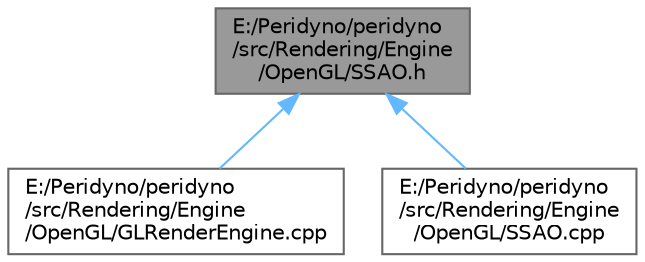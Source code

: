 digraph "E:/Peridyno/peridyno/src/Rendering/Engine/OpenGL/SSAO.h"
{
 // LATEX_PDF_SIZE
  bgcolor="transparent";
  edge [fontname=Helvetica,fontsize=10,labelfontname=Helvetica,labelfontsize=10];
  node [fontname=Helvetica,fontsize=10,shape=box,height=0.2,width=0.4];
  Node1 [id="Node000001",label="E:/Peridyno/peridyno\l/src/Rendering/Engine\l/OpenGL/SSAO.h",height=0.2,width=0.4,color="gray40", fillcolor="grey60", style="filled", fontcolor="black",tooltip=" "];
  Node1 -> Node2 [id="edge1_Node000001_Node000002",dir="back",color="steelblue1",style="solid",tooltip=" "];
  Node2 [id="Node000002",label="E:/Peridyno/peridyno\l/src/Rendering/Engine\l/OpenGL/GLRenderEngine.cpp",height=0.2,width=0.4,color="grey40", fillcolor="white", style="filled",URL="$_g_l_render_engine_8cpp.html",tooltip=" "];
  Node1 -> Node3 [id="edge2_Node000001_Node000003",dir="back",color="steelblue1",style="solid",tooltip=" "];
  Node3 [id="Node000003",label="E:/Peridyno/peridyno\l/src/Rendering/Engine\l/OpenGL/SSAO.cpp",height=0.2,width=0.4,color="grey40", fillcolor="white", style="filled",URL="$_s_s_a_o_8cpp.html",tooltip=" "];
}
